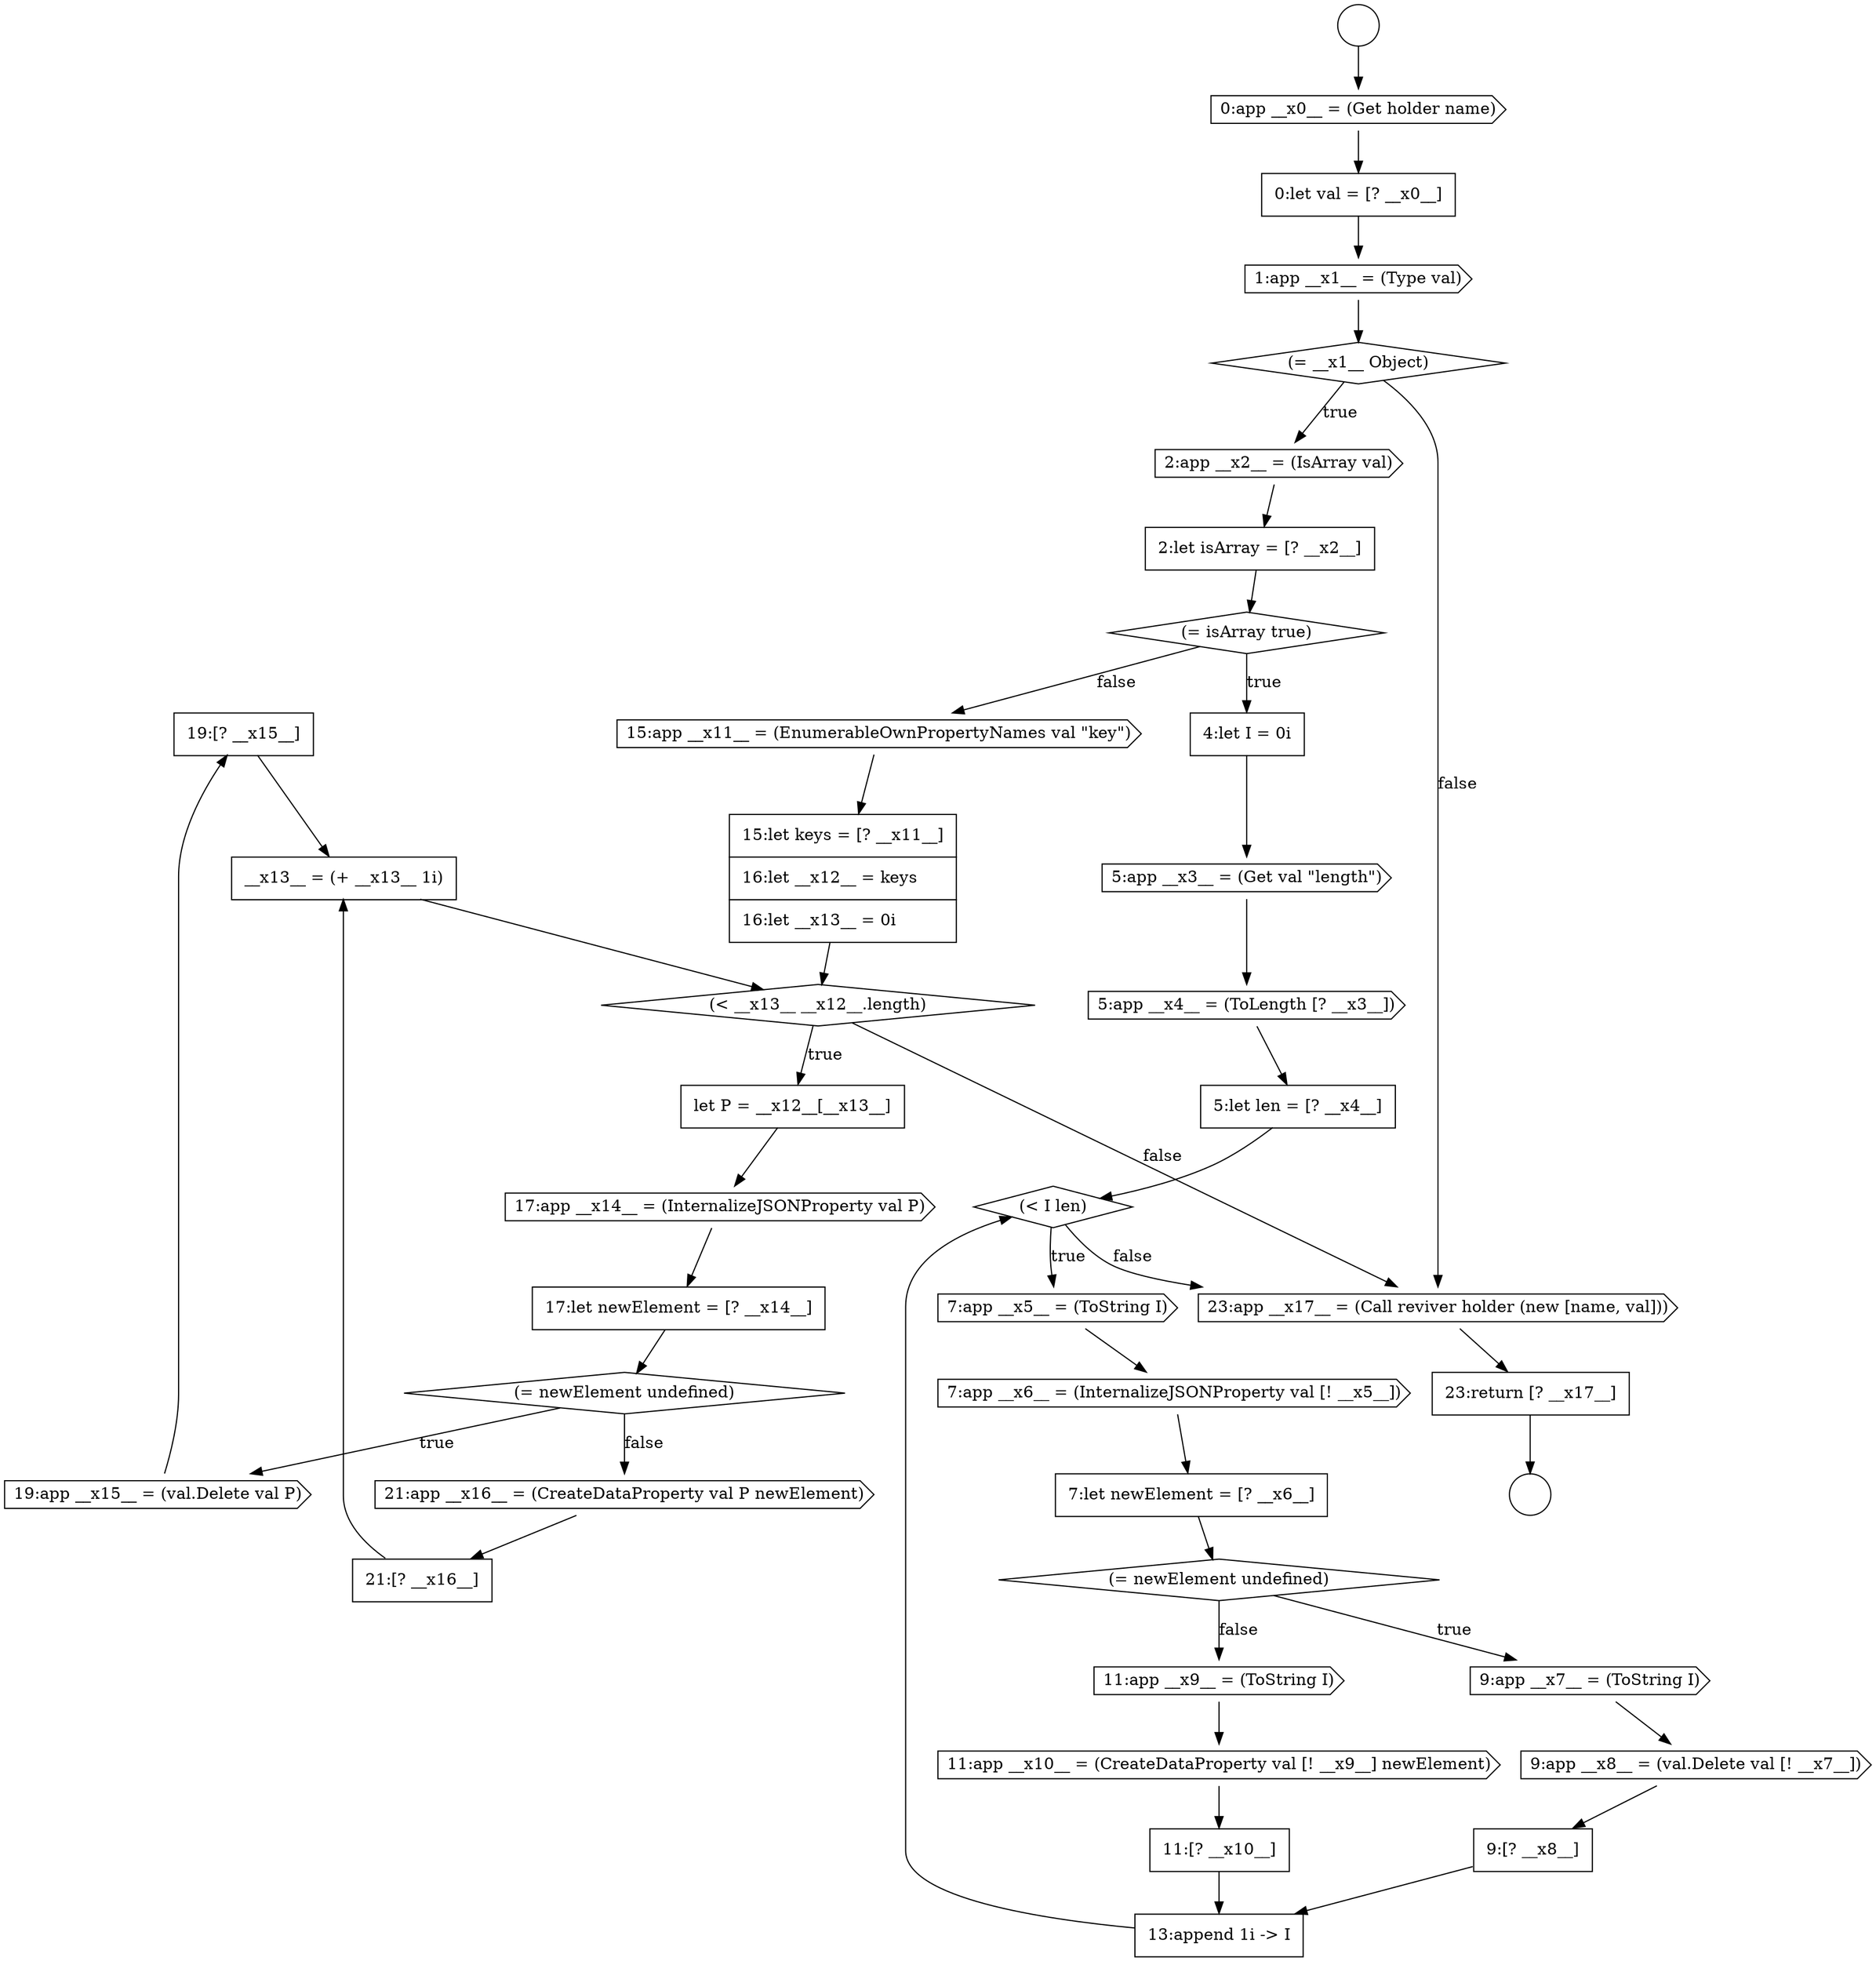 digraph {
  node17290 [shape=none, margin=0, label=<<font color="black">
    <table border="0" cellborder="1" cellspacing="0" cellpadding="10">
      <tr><td align="left">19:[? __x15__]</td></tr>
    </table>
  </font>> color="black" fillcolor="white" style=filled]
  node17270 [shape=diamond, label=<<font color="black">(&lt; I len)</font>> color="black" fillcolor="white" style=filled]
  node17266 [shape=none, margin=0, label=<<font color="black">
    <table border="0" cellborder="1" cellspacing="0" cellpadding="10">
      <tr><td align="left">4:let I = 0i</td></tr>
    </table>
  </font>> color="black" fillcolor="white" style=filled]
  node17263 [shape=cds, label=<<font color="black">2:app __x2__ = (IsArray val)</font>> color="black" fillcolor="white" style=filled]
  node17262 [shape=diamond, label=<<font color="black">(= __x1__ Object)</font>> color="black" fillcolor="white" style=filled]
  node17269 [shape=none, margin=0, label=<<font color="black">
    <table border="0" cellborder="1" cellspacing="0" cellpadding="10">
      <tr><td align="left">5:let len = [? __x4__]</td></tr>
    </table>
  </font>> color="black" fillcolor="white" style=filled]
  node17295 [shape=none, margin=0, label=<<font color="black">
    <table border="0" cellborder="1" cellspacing="0" cellpadding="10">
      <tr><td align="left">23:return [? __x17__]</td></tr>
    </table>
  </font>> color="black" fillcolor="white" style=filled]
  node17288 [shape=diamond, label=<<font color="black">(= newElement undefined)</font>> color="black" fillcolor="white" style=filled]
  node17278 [shape=cds, label=<<font color="black">11:app __x9__ = (ToString I)</font>> color="black" fillcolor="white" style=filled]
  node17275 [shape=cds, label=<<font color="black">9:app __x7__ = (ToString I)</font>> color="black" fillcolor="white" style=filled]
  node17285 [shape=none, margin=0, label=<<font color="black">
    <table border="0" cellborder="1" cellspacing="0" cellpadding="10">
      <tr><td align="left">let P = __x12__[__x13__]</td></tr>
    </table>
  </font>> color="black" fillcolor="white" style=filled]
  node17258 [shape=circle label=" " color="black" fillcolor="white" style=filled]
  node17257 [shape=circle label=" " color="black" fillcolor="white" style=filled]
  node17289 [shape=cds, label=<<font color="black">19:app __x15__ = (val.Delete val P)</font>> color="black" fillcolor="white" style=filled]
  node17274 [shape=diamond, label=<<font color="black">(= newElement undefined)</font>> color="black" fillcolor="white" style=filled]
  node17264 [shape=none, margin=0, label=<<font color="black">
    <table border="0" cellborder="1" cellspacing="0" cellpadding="10">
      <tr><td align="left">2:let isArray = [? __x2__]</td></tr>
    </table>
  </font>> color="black" fillcolor="white" style=filled]
  node17286 [shape=cds, label=<<font color="black">17:app __x14__ = (InternalizeJSONProperty val P)</font>> color="black" fillcolor="white" style=filled]
  node17267 [shape=cds, label=<<font color="black">5:app __x3__ = (Get val &quot;length&quot;)</font>> color="black" fillcolor="white" style=filled]
  node17293 [shape=none, margin=0, label=<<font color="black">
    <table border="0" cellborder="1" cellspacing="0" cellpadding="10">
      <tr><td align="left">__x13__ = (+ __x13__ 1i)</td></tr>
    </table>
  </font>> color="black" fillcolor="white" style=filled]
  node17261 [shape=cds, label=<<font color="black">1:app __x1__ = (Type val)</font>> color="black" fillcolor="white" style=filled]
  node17271 [shape=cds, label=<<font color="black">7:app __x5__ = (ToString I)</font>> color="black" fillcolor="white" style=filled]
  node17282 [shape=cds, label=<<font color="black">15:app __x11__ = (EnumerableOwnPropertyNames val &quot;key&quot;)</font>> color="black" fillcolor="white" style=filled]
  node17280 [shape=none, margin=0, label=<<font color="black">
    <table border="0" cellborder="1" cellspacing="0" cellpadding="10">
      <tr><td align="left">11:[? __x10__]</td></tr>
    </table>
  </font>> color="black" fillcolor="white" style=filled]
  node17273 [shape=none, margin=0, label=<<font color="black">
    <table border="0" cellborder="1" cellspacing="0" cellpadding="10">
      <tr><td align="left">7:let newElement = [? __x6__]</td></tr>
    </table>
  </font>> color="black" fillcolor="white" style=filled]
  node17292 [shape=none, margin=0, label=<<font color="black">
    <table border="0" cellborder="1" cellspacing="0" cellpadding="10">
      <tr><td align="left">21:[? __x16__]</td></tr>
    </table>
  </font>> color="black" fillcolor="white" style=filled]
  node17287 [shape=none, margin=0, label=<<font color="black">
    <table border="0" cellborder="1" cellspacing="0" cellpadding="10">
      <tr><td align="left">17:let newElement = [? __x14__]</td></tr>
    </table>
  </font>> color="black" fillcolor="white" style=filled]
  node17260 [shape=none, margin=0, label=<<font color="black">
    <table border="0" cellborder="1" cellspacing="0" cellpadding="10">
      <tr><td align="left">0:let val = [? __x0__]</td></tr>
    </table>
  </font>> color="black" fillcolor="white" style=filled]
  node17268 [shape=cds, label=<<font color="black">5:app __x4__ = (ToLength [? __x3__])</font>> color="black" fillcolor="white" style=filled]
  node17281 [shape=none, margin=0, label=<<font color="black">
    <table border="0" cellborder="1" cellspacing="0" cellpadding="10">
      <tr><td align="left">13:append 1i -&gt; I</td></tr>
    </table>
  </font>> color="black" fillcolor="white" style=filled]
  node17276 [shape=cds, label=<<font color="black">9:app __x8__ = (val.Delete val [! __x7__])</font>> color="black" fillcolor="white" style=filled]
  node17277 [shape=none, margin=0, label=<<font color="black">
    <table border="0" cellborder="1" cellspacing="0" cellpadding="10">
      <tr><td align="left">9:[? __x8__]</td></tr>
    </table>
  </font>> color="black" fillcolor="white" style=filled]
  node17272 [shape=cds, label=<<font color="black">7:app __x6__ = (InternalizeJSONProperty val [! __x5__])</font>> color="black" fillcolor="white" style=filled]
  node17283 [shape=none, margin=0, label=<<font color="black">
    <table border="0" cellborder="1" cellspacing="0" cellpadding="10">
      <tr><td align="left">15:let keys = [? __x11__]</td></tr>
      <tr><td align="left">16:let __x12__ = keys</td></tr>
      <tr><td align="left">16:let __x13__ = 0i</td></tr>
    </table>
  </font>> color="black" fillcolor="white" style=filled]
  node17259 [shape=cds, label=<<font color="black">0:app __x0__ = (Get holder name)</font>> color="black" fillcolor="white" style=filled]
  node17294 [shape=cds, label=<<font color="black">23:app __x17__ = (Call reviver holder (new [name, val]))</font>> color="black" fillcolor="white" style=filled]
  node17291 [shape=cds, label=<<font color="black">21:app __x16__ = (CreateDataProperty val P newElement)</font>> color="black" fillcolor="white" style=filled]
  node17279 [shape=cds, label=<<font color="black">11:app __x10__ = (CreateDataProperty val [! __x9__] newElement)</font>> color="black" fillcolor="white" style=filled]
  node17265 [shape=diamond, label=<<font color="black">(= isArray true)</font>> color="black" fillcolor="white" style=filled]
  node17284 [shape=diamond, label=<<font color="black">(&lt; __x13__ __x12__.length)</font>> color="black" fillcolor="white" style=filled]
  node17283 -> node17284 [ color="black"]
  node17278 -> node17279 [ color="black"]
  node17271 -> node17272 [ color="black"]
  node17274 -> node17275 [label=<<font color="black">true</font>> color="black"]
  node17274 -> node17278 [label=<<font color="black">false</font>> color="black"]
  node17277 -> node17281 [ color="black"]
  node17292 -> node17293 [ color="black"]
  node17257 -> node17259 [ color="black"]
  node17275 -> node17276 [ color="black"]
  node17259 -> node17260 [ color="black"]
  node17268 -> node17269 [ color="black"]
  node17279 -> node17280 [ color="black"]
  node17294 -> node17295 [ color="black"]
  node17286 -> node17287 [ color="black"]
  node17262 -> node17263 [label=<<font color="black">true</font>> color="black"]
  node17262 -> node17294 [label=<<font color="black">false</font>> color="black"]
  node17260 -> node17261 [ color="black"]
  node17267 -> node17268 [ color="black"]
  node17272 -> node17273 [ color="black"]
  node17276 -> node17277 [ color="black"]
  node17270 -> node17271 [label=<<font color="black">true</font>> color="black"]
  node17270 -> node17294 [label=<<font color="black">false</font>> color="black"]
  node17284 -> node17285 [label=<<font color="black">true</font>> color="black"]
  node17284 -> node17294 [label=<<font color="black">false</font>> color="black"]
  node17263 -> node17264 [ color="black"]
  node17295 -> node17258 [ color="black"]
  node17285 -> node17286 [ color="black"]
  node17289 -> node17290 [ color="black"]
  node17281 -> node17270 [ color="black"]
  node17269 -> node17270 [ color="black"]
  node17265 -> node17266 [label=<<font color="black">true</font>> color="black"]
  node17265 -> node17282 [label=<<font color="black">false</font>> color="black"]
  node17264 -> node17265 [ color="black"]
  node17288 -> node17289 [label=<<font color="black">true</font>> color="black"]
  node17288 -> node17291 [label=<<font color="black">false</font>> color="black"]
  node17290 -> node17293 [ color="black"]
  node17291 -> node17292 [ color="black"]
  node17293 -> node17284 [ color="black"]
  node17273 -> node17274 [ color="black"]
  node17280 -> node17281 [ color="black"]
  node17266 -> node17267 [ color="black"]
  node17287 -> node17288 [ color="black"]
  node17261 -> node17262 [ color="black"]
  node17282 -> node17283 [ color="black"]
}
